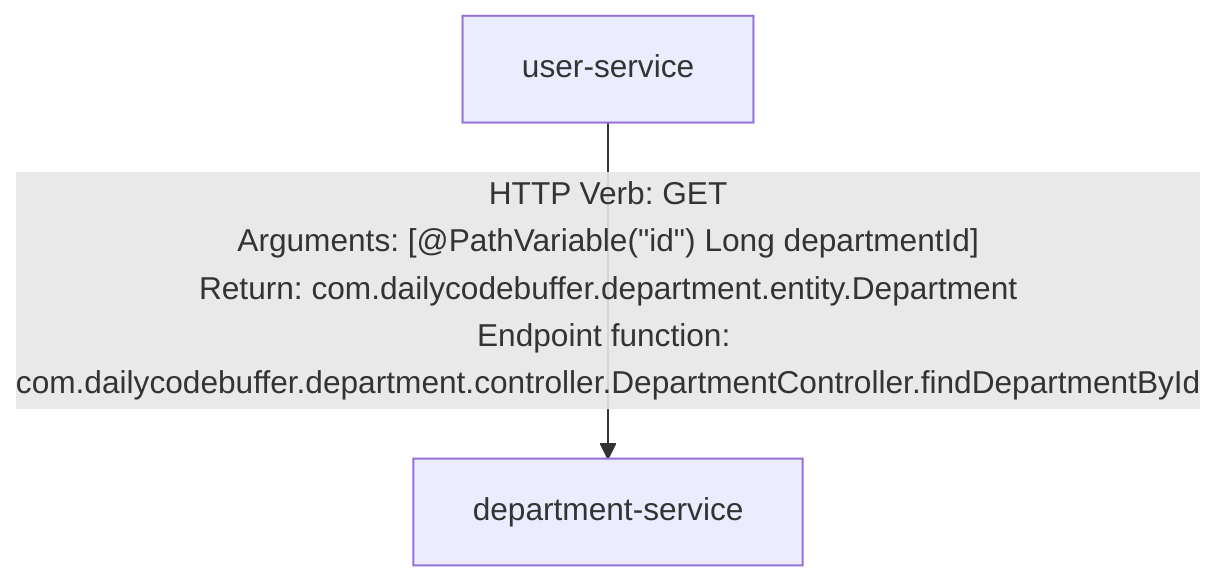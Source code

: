 graph TD
user-service-->|"HTTP Verb: GET<br/>Arguments: [@PathVariable(#quot;id#quot;) Long departmentId]<br/>Return: com.dailycodebuffer.department.entity.Department<br/>Endpoint function: com.dailycodebuffer.department.controller.DepartmentController.findDepartmentById"|department-service
